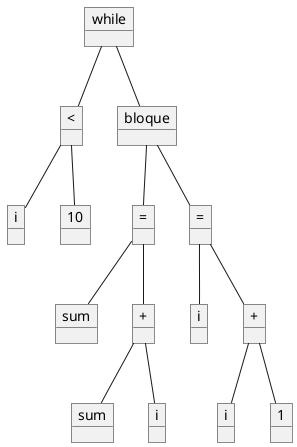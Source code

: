 @startuml
object "while" as while
object "<" as less
object "i" as i1
object "10" as ten
object "bloque" as block
object "=" as assign1
object "sum" as sum1
object "+" as plus1
object "sum" as sum2
object "i" as i2
object "=" as assign2
object "i" as i3
object "+" as plus2
object "i" as i4
object "1" as one

while -- less
less -- i1
less -- ten
while -- block
block -- assign1
assign1 -- sum1
assign1 -- plus1
plus1 -- sum2
plus1 -- i2
block -- assign2
assign2 -- i3
assign2 -- plus2
plus2 -- i4
plus2 -- one
@endum